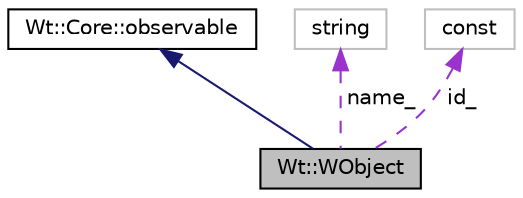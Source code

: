 digraph "Wt::WObject"
{
 // LATEX_PDF_SIZE
  edge [fontname="Helvetica",fontsize="10",labelfontname="Helvetica",labelfontsize="10"];
  node [fontname="Helvetica",fontsize="10",shape=record];
  Node1 [label="Wt::WObject",height=0.2,width=0.4,color="black", fillcolor="grey75", style="filled", fontcolor="black",tooltip="A base class for objects that participate in the signal/slot system."];
  Node2 -> Node1 [dir="back",color="midnightblue",fontsize="10",style="solid"];
  Node2 [label="Wt::Core::observable",height=0.2,width=0.4,color="black", fillcolor="white", style="filled",URL="$classWt_1_1Core_1_1observable.html",tooltip="A base class for objects whose life-time can be tracked."];
  Node3 -> Node1 [dir="back",color="darkorchid3",fontsize="10",style="dashed",label=" name_" ];
  Node3 [label="string",height=0.2,width=0.4,color="grey75", fillcolor="white", style="filled",tooltip=" "];
  Node4 -> Node1 [dir="back",color="darkorchid3",fontsize="10",style="dashed",label=" id_" ];
  Node4 [label="const",height=0.2,width=0.4,color="grey75", fillcolor="white", style="filled",tooltip=" "];
}
